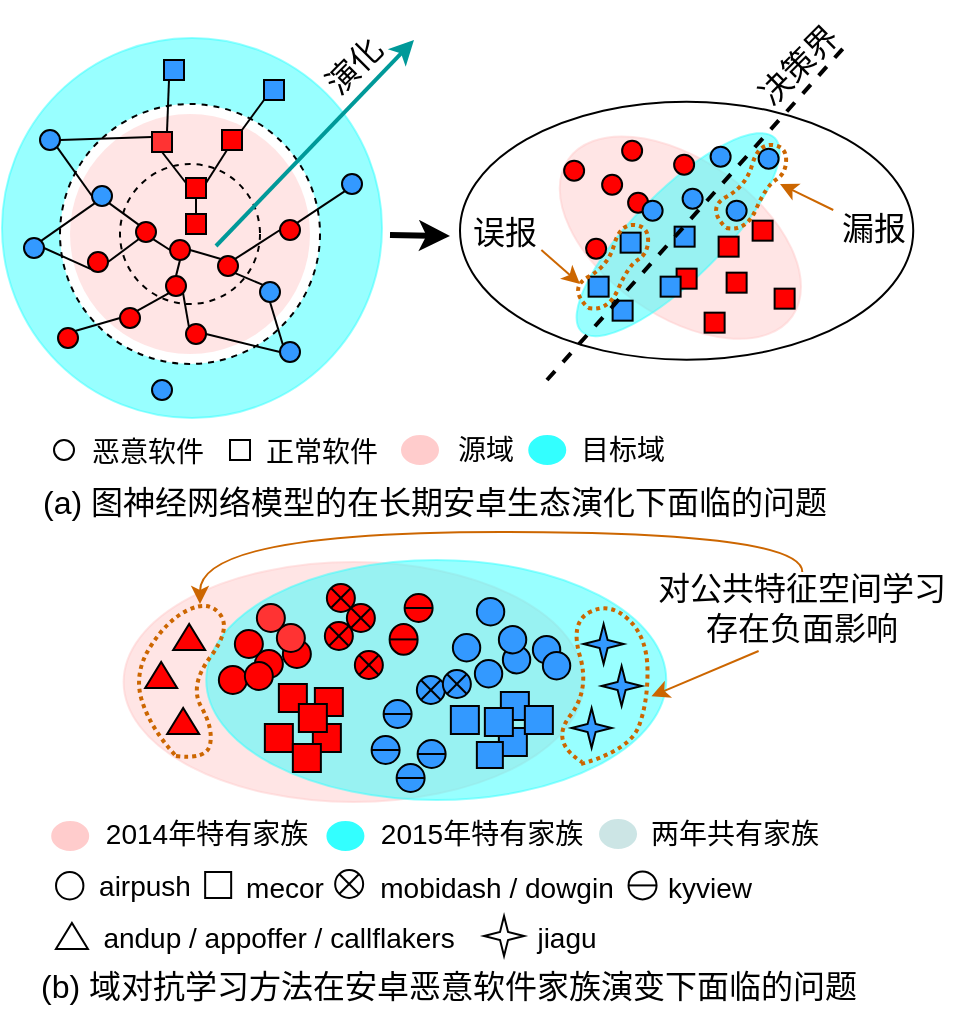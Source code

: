 <mxfile version="21.1.4" type="github">
  <diagram id="5weNNMtE1twXbDQk9ajK" name="第 1 页">
    <mxGraphModel dx="1221" dy="1855" grid="1" gridSize="10" guides="1" tooltips="1" connect="1" arrows="1" fold="1" page="1" pageScale="1" pageWidth="827" pageHeight="1169" math="0" shadow="0">
      <root>
        <mxCell id="0" />
        <mxCell id="1" parent="0" />
        <mxCell id="TlCpDfd3O944xQVaY3ek-114" value="" style="ellipse;whiteSpace=wrap;html=1;fillColor=#FFCCCC;strokeColor=#FFCCCC;opacity=50;rotation=0;" parent="1" vertex="1">
          <mxGeometry x="281.81" y="-731" width="230" height="120" as="geometry" />
        </mxCell>
        <mxCell id="TlCpDfd3O944xQVaY3ek-115" value="" style="ellipse;whiteSpace=wrap;html=1;rotation=0;fillColor=#33FFFF;strokeColor=#33FFFF;opacity=50;" parent="1" vertex="1">
          <mxGeometry x="323.12" y="-732" width="230" height="120" as="geometry" />
        </mxCell>
        <mxCell id="cNWj4SZuOT-a9tVszZHk-59" value="" style="ellipse;whiteSpace=wrap;html=1;fontColor=#000000;fillColor=none;" parent="1" vertex="1">
          <mxGeometry x="450" y="-961.17" width="226.62" height="129" as="geometry" />
        </mxCell>
        <mxCell id="TlCpDfd3O944xQVaY3ek-103" value="" style="ellipse;whiteSpace=wrap;html=1;strokeColor=#FFCCCC;fillColor=#FFCCCC;rotation=-145;gradientColor=none;textOpacity=50;opacity=50;" parent="1" vertex="1">
          <mxGeometry x="491.81" y="-932.17" width="136.75" height="78" as="geometry" />
        </mxCell>
        <mxCell id="TlCpDfd3O944xQVaY3ek-100" value="" style="ellipse;whiteSpace=wrap;html=1;strokeColor=#33FFFF;fillColor=#33FFFF;rotation=-45;gradientColor=none;textOpacity=50;opacity=50;" parent="1" vertex="1">
          <mxGeometry x="490.68" y="-916.56" width="136.75" height="43.79" as="geometry" />
        </mxCell>
        <mxCell id="TlCpDfd3O944xQVaY3ek-75" value="" style="ellipse;whiteSpace=wrap;html=1;aspect=fixed;strokeColor=#33FFFF;fillColor=#33FFFF;opacity=50;" parent="1" vertex="1">
          <mxGeometry x="221" y="-993" width="190" height="190" as="geometry" />
        </mxCell>
        <mxCell id="TlCpDfd3O944xQVaY3ek-32" value="" style="ellipse;whiteSpace=wrap;html=1;aspect=fixed;strokeColor=#000000;fillColor=#FFFFFF;dashed=1;" parent="1" vertex="1">
          <mxGeometry x="250" y="-960" width="130" height="130" as="geometry" />
        </mxCell>
        <mxCell id="TlCpDfd3O944xQVaY3ek-70" value="" style="ellipse;whiteSpace=wrap;html=1;aspect=fixed;strokeColor=none;fillColor=#FFCCCC;dashed=1;opacity=50;" parent="1" vertex="1">
          <mxGeometry x="255" y="-955" width="120" height="120" as="geometry" />
        </mxCell>
        <mxCell id="TlCpDfd3O944xQVaY3ek-13" value="" style="ellipse;whiteSpace=wrap;html=1;aspect=fixed;strokeColor=#000000;fillColor=none;dashed=1;" parent="1" vertex="1">
          <mxGeometry x="280" y="-930" width="70" height="70" as="geometry" />
        </mxCell>
        <mxCell id="TlCpDfd3O944xQVaY3ek-1" value="" style="ellipse;whiteSpace=wrap;html=1;aspect=fixed;strokeColor=#000000;fillColor=#FF0000;" parent="1" vertex="1">
          <mxGeometry x="305" y="-892" width="10" height="10" as="geometry" />
        </mxCell>
        <mxCell id="TlCpDfd3O944xQVaY3ek-5" value="" style="endArrow=classic;html=1;rounded=0;strokeWidth=3;" parent="1" edge="1">
          <mxGeometry width="50" height="50" relative="1" as="geometry">
            <mxPoint x="415" y="-894.5" as="sourcePoint" />
            <mxPoint x="445" y="-894" as="targetPoint" />
          </mxGeometry>
        </mxCell>
        <mxCell id="TlCpDfd3O944xQVaY3ek-8" style="rounded=0;orthogonalLoop=1;jettySize=auto;html=1;exitX=0;exitY=0;exitDx=0;exitDy=0;entryX=1;entryY=0.5;entryDx=0;entryDy=0;endArrow=none;endFill=0;" parent="1" source="TlCpDfd3O944xQVaY3ek-7" target="TlCpDfd3O944xQVaY3ek-1" edge="1">
          <mxGeometry relative="1" as="geometry" />
        </mxCell>
        <mxCell id="TlCpDfd3O944xQVaY3ek-7" value="" style="ellipse;whiteSpace=wrap;html=1;aspect=fixed;strokeColor=#000000;fillColor=#FF0000;" parent="1" vertex="1">
          <mxGeometry x="329" y="-884" width="10" height="10" as="geometry" />
        </mxCell>
        <mxCell id="TlCpDfd3O944xQVaY3ek-10" style="edgeStyle=none;rounded=0;orthogonalLoop=1;jettySize=auto;html=1;exitX=0.5;exitY=0;exitDx=0;exitDy=0;entryX=0.5;entryY=1;entryDx=0;entryDy=0;endArrow=none;endFill=0;" parent="1" source="TlCpDfd3O944xQVaY3ek-9" target="TlCpDfd3O944xQVaY3ek-1" edge="1">
          <mxGeometry relative="1" as="geometry" />
        </mxCell>
        <mxCell id="TlCpDfd3O944xQVaY3ek-9" value="" style="ellipse;whiteSpace=wrap;html=1;aspect=fixed;strokeColor=#000000;fillColor=#FF0000;" parent="1" vertex="1">
          <mxGeometry x="303" y="-874" width="10" height="10" as="geometry" />
        </mxCell>
        <mxCell id="TlCpDfd3O944xQVaY3ek-72" style="edgeStyle=none;rounded=0;orthogonalLoop=1;jettySize=auto;html=1;exitX=1;exitY=1;exitDx=0;exitDy=0;entryX=0;entryY=0.5;entryDx=0;entryDy=0;strokeColor=#000000;strokeWidth=1;endArrow=none;endFill=0;" parent="1" source="TlCpDfd3O944xQVaY3ek-11" target="TlCpDfd3O944xQVaY3ek-1" edge="1">
          <mxGeometry relative="1" as="geometry" />
        </mxCell>
        <mxCell id="TlCpDfd3O944xQVaY3ek-11" value="" style="ellipse;whiteSpace=wrap;html=1;aspect=fixed;strokeColor=#000000;fillColor=#FF0000;" parent="1" vertex="1">
          <mxGeometry x="288" y="-901" width="10" height="10" as="geometry" />
        </mxCell>
        <mxCell id="wZVImiVV_0Jff8SX6As6-61" style="edgeStyle=none;rounded=0;orthogonalLoop=1;jettySize=auto;html=1;exitX=1;exitY=0.5;exitDx=0;exitDy=0;entryX=0;entryY=1;entryDx=0;entryDy=0;strokeColor=#000000;strokeWidth=1;startArrow=none;startFill=0;endArrow=none;endFill=0;" parent="1" source="TlCpDfd3O944xQVaY3ek-17" target="TlCpDfd3O944xQVaY3ek-11" edge="1">
          <mxGeometry relative="1" as="geometry" />
        </mxCell>
        <mxCell id="TlCpDfd3O944xQVaY3ek-17" value="" style="ellipse;whiteSpace=wrap;html=1;aspect=fixed;strokeColor=#000000;fillColor=#FF0000;" parent="1" vertex="1">
          <mxGeometry x="264" y="-886" width="10" height="10" as="geometry" />
        </mxCell>
        <mxCell id="TlCpDfd3O944xQVaY3ek-27" style="edgeStyle=none;rounded=0;orthogonalLoop=1;jettySize=auto;html=1;exitX=0;exitY=0;exitDx=0;exitDy=0;entryX=1;entryY=1;entryDx=0;entryDy=0;endArrow=none;endFill=0;" parent="1" source="TlCpDfd3O944xQVaY3ek-21" target="TlCpDfd3O944xQVaY3ek-9" edge="1">
          <mxGeometry relative="1" as="geometry" />
        </mxCell>
        <mxCell id="TlCpDfd3O944xQVaY3ek-21" value="" style="ellipse;whiteSpace=wrap;html=1;aspect=fixed;strokeColor=#000000;fillColor=#FF0000;" parent="1" vertex="1">
          <mxGeometry x="313" y="-850" width="10" height="10" as="geometry" />
        </mxCell>
        <mxCell id="TlCpDfd3O944xQVaY3ek-25" style="edgeStyle=none;rounded=0;orthogonalLoop=1;jettySize=auto;html=1;exitX=1;exitY=0;exitDx=0;exitDy=0;entryX=0;entryY=1;entryDx=0;entryDy=0;endArrow=none;endFill=0;" parent="1" source="TlCpDfd3O944xQVaY3ek-22" target="TlCpDfd3O944xQVaY3ek-9" edge="1">
          <mxGeometry relative="1" as="geometry" />
        </mxCell>
        <mxCell id="TlCpDfd3O944xQVaY3ek-22" value="" style="ellipse;whiteSpace=wrap;html=1;aspect=fixed;strokeColor=#000000;fillColor=#FF0000;" parent="1" vertex="1">
          <mxGeometry x="280" y="-858" width="10" height="10" as="geometry" />
        </mxCell>
        <mxCell id="TlCpDfd3O944xQVaY3ek-28" style="edgeStyle=none;rounded=0;orthogonalLoop=1;jettySize=auto;html=1;exitX=0;exitY=0;exitDx=0;exitDy=0;entryX=1;entryY=1;entryDx=0;entryDy=0;endArrow=none;endFill=0;" parent="1" source="TlCpDfd3O944xQVaY3ek-23" target="TlCpDfd3O944xQVaY3ek-7" edge="1">
          <mxGeometry relative="1" as="geometry" />
        </mxCell>
        <mxCell id="TlCpDfd3O944xQVaY3ek-23" value="" style="ellipse;whiteSpace=wrap;html=1;aspect=fixed;strokeColor=#000000;fillColor=#3399FF;" parent="1" vertex="1">
          <mxGeometry x="350" y="-871" width="10" height="10" as="geometry" />
        </mxCell>
        <mxCell id="TlCpDfd3O944xQVaY3ek-29" style="edgeStyle=none;rounded=0;orthogonalLoop=1;jettySize=auto;html=1;exitX=0;exitY=0.5;exitDx=0;exitDy=0;entryX=1;entryY=0;entryDx=0;entryDy=0;endArrow=none;endFill=0;" parent="1" source="TlCpDfd3O944xQVaY3ek-24" target="TlCpDfd3O944xQVaY3ek-7" edge="1">
          <mxGeometry relative="1" as="geometry" />
        </mxCell>
        <mxCell id="TlCpDfd3O944xQVaY3ek-68" style="edgeStyle=none;rounded=0;orthogonalLoop=1;jettySize=auto;html=1;exitX=1;exitY=0;exitDx=0;exitDy=0;entryX=0;entryY=1;entryDx=0;entryDy=0;strokeColor=#000000;strokeWidth=1;endArrow=none;endFill=0;" parent="1" source="TlCpDfd3O944xQVaY3ek-24" target="TlCpDfd3O944xQVaY3ek-67" edge="1">
          <mxGeometry relative="1" as="geometry" />
        </mxCell>
        <mxCell id="TlCpDfd3O944xQVaY3ek-24" value="" style="ellipse;whiteSpace=wrap;html=1;aspect=fixed;strokeColor=#000000;fillColor=#FF0000;" parent="1" vertex="1">
          <mxGeometry x="360" y="-902" width="10" height="10" as="geometry" />
        </mxCell>
        <mxCell id="wZVImiVV_0Jff8SX6As6-64" style="edgeStyle=none;rounded=0;orthogonalLoop=1;jettySize=auto;html=1;exitX=1;exitY=1;exitDx=0;exitDy=0;entryX=0;entryY=0;entryDx=0;entryDy=0;strokeColor=#000000;strokeWidth=1;startArrow=none;startFill=0;endArrow=none;endFill=0;" parent="1" source="TlCpDfd3O944xQVaY3ek-33" target="TlCpDfd3O944xQVaY3ek-11" edge="1">
          <mxGeometry relative="1" as="geometry" />
        </mxCell>
        <mxCell id="TlCpDfd3O944xQVaY3ek-33" value="" style="ellipse;whiteSpace=wrap;html=1;aspect=fixed;strokeColor=#000000;fillColor=#3399FF;" parent="1" vertex="1">
          <mxGeometry x="266" y="-919" width="10" height="10" as="geometry" />
        </mxCell>
        <mxCell id="TlCpDfd3O944xQVaY3ek-60" style="edgeStyle=none;rounded=0;orthogonalLoop=1;jettySize=auto;html=1;exitX=1;exitY=0.5;exitDx=0;exitDy=0;entryX=0;entryY=0.25;entryDx=0;entryDy=0;strokeColor=#000000;strokeWidth=1;endArrow=none;endFill=0;" parent="1" source="TlCpDfd3O944xQVaY3ek-34" target="TlCpDfd3O944xQVaY3ek-45" edge="1">
          <mxGeometry relative="1" as="geometry" />
        </mxCell>
        <mxCell id="TlCpDfd3O944xQVaY3ek-61" style="edgeStyle=none;rounded=0;orthogonalLoop=1;jettySize=auto;html=1;exitX=1;exitY=1;exitDx=0;exitDy=0;entryX=0;entryY=0.5;entryDx=0;entryDy=0;strokeColor=#000000;strokeWidth=1;endArrow=none;endFill=0;" parent="1" source="TlCpDfd3O944xQVaY3ek-34" target="TlCpDfd3O944xQVaY3ek-33" edge="1">
          <mxGeometry relative="1" as="geometry" />
        </mxCell>
        <mxCell id="TlCpDfd3O944xQVaY3ek-34" value="" style="ellipse;whiteSpace=wrap;html=1;aspect=fixed;strokeColor=#000000;fillColor=#3399FF;" parent="1" vertex="1">
          <mxGeometry x="240" y="-947" width="10" height="10" as="geometry" />
        </mxCell>
        <mxCell id="TlCpDfd3O944xQVaY3ek-38" value="" style="whiteSpace=wrap;html=1;aspect=fixed;strokeColor=#000000;fillColor=#FF0000;" parent="1" vertex="1">
          <mxGeometry x="313" y="-923" width="10" height="10" as="geometry" />
        </mxCell>
        <mxCell id="TlCpDfd3O944xQVaY3ek-49" style="edgeStyle=none;rounded=0;orthogonalLoop=1;jettySize=auto;html=1;exitX=0.25;exitY=1;exitDx=0;exitDy=0;entryX=1;entryY=0.25;entryDx=0;entryDy=0;strokeColor=#000000;strokeWidth=1;endArrow=none;endFill=0;" parent="1" source="TlCpDfd3O944xQVaY3ek-44" target="TlCpDfd3O944xQVaY3ek-38" edge="1">
          <mxGeometry relative="1" as="geometry" />
        </mxCell>
        <mxCell id="TlCpDfd3O944xQVaY3ek-44" value="" style="whiteSpace=wrap;html=1;aspect=fixed;strokeColor=#000000;fillColor=#FF0000;" parent="1" vertex="1">
          <mxGeometry x="331" y="-947" width="10" height="10" as="geometry" />
        </mxCell>
        <mxCell id="TlCpDfd3O944xQVaY3ek-48" style="edgeStyle=none;rounded=0;orthogonalLoop=1;jettySize=auto;html=1;exitX=0.5;exitY=1;exitDx=0;exitDy=0;entryX=0;entryY=0.25;entryDx=0;entryDy=0;strokeColor=#000000;strokeWidth=1;endArrow=none;endFill=0;" parent="1" source="TlCpDfd3O944xQVaY3ek-45" target="TlCpDfd3O944xQVaY3ek-38" edge="1">
          <mxGeometry relative="1" as="geometry" />
        </mxCell>
        <mxCell id="TlCpDfd3O944xQVaY3ek-45" value="" style="whiteSpace=wrap;html=1;aspect=fixed;strokeColor=#000000;fillColor=#FF3333;" parent="1" vertex="1">
          <mxGeometry x="296" y="-946" width="10" height="10" as="geometry" />
        </mxCell>
        <mxCell id="TlCpDfd3O944xQVaY3ek-52" style="edgeStyle=none;rounded=0;orthogonalLoop=1;jettySize=auto;html=1;exitX=0.25;exitY=1;exitDx=0;exitDy=0;entryX=0.75;entryY=0;entryDx=0;entryDy=0;strokeColor=#000000;strokeWidth=1;endArrow=none;endFill=0;" parent="1" source="TlCpDfd3O944xQVaY3ek-50" target="TlCpDfd3O944xQVaY3ek-45" edge="1">
          <mxGeometry relative="1" as="geometry" />
        </mxCell>
        <mxCell id="TlCpDfd3O944xQVaY3ek-50" value="" style="whiteSpace=wrap;html=1;aspect=fixed;strokeColor=#000000;fillColor=#3399FF;" parent="1" vertex="1">
          <mxGeometry x="302" y="-982" width="10" height="10" as="geometry" />
        </mxCell>
        <mxCell id="TlCpDfd3O944xQVaY3ek-53" style="edgeStyle=none;rounded=0;orthogonalLoop=1;jettySize=auto;html=1;exitX=0;exitY=1;exitDx=0;exitDy=0;entryX=1;entryY=0;entryDx=0;entryDy=0;strokeColor=#000000;strokeWidth=1;endArrow=none;endFill=0;" parent="1" source="TlCpDfd3O944xQVaY3ek-51" target="TlCpDfd3O944xQVaY3ek-44" edge="1">
          <mxGeometry relative="1" as="geometry" />
        </mxCell>
        <mxCell id="TlCpDfd3O944xQVaY3ek-51" value="" style="whiteSpace=wrap;html=1;aspect=fixed;strokeColor=#000000;fillColor=#3399FF;" parent="1" vertex="1">
          <mxGeometry x="352" y="-972" width="10" height="10" as="geometry" />
        </mxCell>
        <mxCell id="TlCpDfd3O944xQVaY3ek-56" style="edgeStyle=none;rounded=0;orthogonalLoop=1;jettySize=auto;html=1;exitX=1;exitY=0.5;exitDx=0;exitDy=0;entryX=0;entryY=1;entryDx=0;entryDy=0;strokeColor=#000000;strokeWidth=1;endArrow=none;endFill=0;" parent="1" source="TlCpDfd3O944xQVaY3ek-54" target="TlCpDfd3O944xQVaY3ek-17" edge="1">
          <mxGeometry relative="1" as="geometry" />
        </mxCell>
        <mxCell id="TlCpDfd3O944xQVaY3ek-57" style="edgeStyle=none;rounded=0;orthogonalLoop=1;jettySize=auto;html=1;exitX=1;exitY=0;exitDx=0;exitDy=0;entryX=0;entryY=1;entryDx=0;entryDy=0;strokeColor=#000000;strokeWidth=1;endArrow=none;endFill=0;" parent="1" source="TlCpDfd3O944xQVaY3ek-54" target="TlCpDfd3O944xQVaY3ek-33" edge="1">
          <mxGeometry relative="1" as="geometry" />
        </mxCell>
        <mxCell id="TlCpDfd3O944xQVaY3ek-54" value="" style="ellipse;whiteSpace=wrap;html=1;aspect=fixed;strokeColor=#000000;fillColor=#3399FF;" parent="1" vertex="1">
          <mxGeometry x="232" y="-893" width="10" height="10" as="geometry" />
        </mxCell>
        <mxCell id="TlCpDfd3O944xQVaY3ek-64" style="edgeStyle=none;rounded=0;orthogonalLoop=1;jettySize=auto;html=1;exitX=0;exitY=0;exitDx=0;exitDy=0;entryX=0.5;entryY=1;entryDx=0;entryDy=0;strokeColor=#000000;strokeWidth=1;endArrow=none;endFill=0;" parent="1" source="TlCpDfd3O944xQVaY3ek-55" target="TlCpDfd3O944xQVaY3ek-23" edge="1">
          <mxGeometry relative="1" as="geometry" />
        </mxCell>
        <mxCell id="TlCpDfd3O944xQVaY3ek-65" style="edgeStyle=none;rounded=0;orthogonalLoop=1;jettySize=auto;html=1;exitX=0;exitY=0.5;exitDx=0;exitDy=0;entryX=1;entryY=0.5;entryDx=0;entryDy=0;strokeColor=#000000;strokeWidth=1;endArrow=none;endFill=0;" parent="1" source="TlCpDfd3O944xQVaY3ek-55" target="TlCpDfd3O944xQVaY3ek-21" edge="1">
          <mxGeometry relative="1" as="geometry" />
        </mxCell>
        <mxCell id="TlCpDfd3O944xQVaY3ek-55" value="" style="ellipse;whiteSpace=wrap;html=1;aspect=fixed;strokeColor=#000000;fillColor=#3399FF;" parent="1" vertex="1">
          <mxGeometry x="360" y="-841" width="10" height="10" as="geometry" />
        </mxCell>
        <mxCell id="TlCpDfd3O944xQVaY3ek-67" value="" style="ellipse;whiteSpace=wrap;html=1;aspect=fixed;strokeColor=#000000;fillColor=#3399FF;" parent="1" vertex="1">
          <mxGeometry x="391" y="-925" width="10" height="10" as="geometry" />
        </mxCell>
        <mxCell id="TlCpDfd3O944xQVaY3ek-104" value="" style="ellipse;whiteSpace=wrap;html=1;aspect=fixed;strokeColor=#000000;fillColor=#3399FF;" parent="1" vertex="1">
          <mxGeometry x="296" y="-822" width="10" height="10" as="geometry" />
        </mxCell>
        <mxCell id="wZVImiVV_0Jff8SX6As6-59" style="edgeStyle=none;rounded=0;orthogonalLoop=1;jettySize=auto;html=1;exitX=1;exitY=0;exitDx=0;exitDy=0;entryX=0;entryY=0.5;entryDx=0;entryDy=0;strokeColor=#000000;strokeWidth=1;startArrow=none;startFill=0;endArrow=none;endFill=0;" parent="1" source="TlCpDfd3O944xQVaY3ek-105" target="TlCpDfd3O944xQVaY3ek-22" edge="1">
          <mxGeometry relative="1" as="geometry" />
        </mxCell>
        <mxCell id="TlCpDfd3O944xQVaY3ek-105" value="" style="ellipse;whiteSpace=wrap;html=1;aspect=fixed;strokeColor=#000000;fillColor=#FF0000;" parent="1" vertex="1">
          <mxGeometry x="249" y="-848" width="10" height="10" as="geometry" />
        </mxCell>
        <mxCell id="TlCpDfd3O944xQVaY3ek-30" value="" style="endArrow=classic;html=1;rounded=0;strokeWidth=2;strokeColor=#009999;" parent="1" edge="1">
          <mxGeometry width="50" height="50" relative="1" as="geometry">
            <mxPoint x="328" y="-889" as="sourcePoint" />
            <mxPoint x="427" y="-992" as="targetPoint" />
          </mxGeometry>
        </mxCell>
        <mxCell id="TlCpDfd3O944xQVaY3ek-111" value="演化" style="text;html=1;strokeColor=none;fillColor=none;align=center;verticalAlign=middle;whiteSpace=wrap;rounded=0;fontSize=16;rotation=-45;" parent="1" vertex="1">
          <mxGeometry x="366.5" y="-994" width="60" height="30" as="geometry" />
        </mxCell>
        <mxCell id="TlCpDfd3O944xQVaY3ek-113" value="决策界" style="text;html=1;strokeColor=none;fillColor=none;align=center;verticalAlign=middle;whiteSpace=wrap;rounded=0;fontSize=16;rotation=-45;" parent="1" vertex="1">
          <mxGeometry x="589.31" y="-995" width="60" height="30" as="geometry" />
        </mxCell>
        <mxCell id="TlCpDfd3O944xQVaY3ek-232" value="" style="ellipse;whiteSpace=wrap;html=1;aspect=fixed;strokeColor=#000000;fontSize=16;fillColor=#FFFFFF;gradientColor=none;rotation=-90;container=0;" parent="1" vertex="1">
          <mxGeometry x="248.01" y="-576" width="13.696" height="13.696" as="geometry" />
        </mxCell>
        <mxCell id="TlCpDfd3O944xQVaY3ek-300" value="" style="ellipse;whiteSpace=wrap;html=1;aspect=fixed;strokeColor=#000000;fillColor=#FFFFFF;" parent="1" vertex="1">
          <mxGeometry x="247" y="-792" width="10" height="10" as="geometry" />
        </mxCell>
        <mxCell id="TlCpDfd3O944xQVaY3ek-301" value="&lt;span style=&quot;font-size: 14px;&quot;&gt;恶意软件&lt;/span&gt;" style="text;html=1;strokeColor=none;fillColor=none;align=center;verticalAlign=middle;whiteSpace=wrap;rounded=0;fontSize=16;" parent="1" vertex="1">
          <mxGeometry x="261" y="-802" width="66" height="30" as="geometry" />
        </mxCell>
        <mxCell id="TlCpDfd3O944xQVaY3ek-304" value="" style="whiteSpace=wrap;html=1;aspect=fixed;strokeColor=#000000;fillColor=#FFFFFF;" parent="1" vertex="1">
          <mxGeometry x="335" y="-792" width="10" height="10" as="geometry" />
        </mxCell>
        <mxCell id="TlCpDfd3O944xQVaY3ek-305" value="&lt;span style=&quot;font-size: 14px;&quot;&gt;正常软件&lt;/span&gt;" style="text;html=1;strokeColor=none;fillColor=none;align=center;verticalAlign=middle;whiteSpace=wrap;rounded=0;fontSize=16;" parent="1" vertex="1">
          <mxGeometry x="348" y="-802" width="66" height="30" as="geometry" />
        </mxCell>
        <mxCell id="TlCpDfd3O944xQVaY3ek-306" value="" style="ellipse;whiteSpace=wrap;html=1;strokeColor=#FFFFFF;fontSize=14;fillColor=#FFCCCC;gradientColor=none;" parent="1" vertex="1">
          <mxGeometry x="420" y="-795" width="20" height="16" as="geometry" />
        </mxCell>
        <mxCell id="TlCpDfd3O944xQVaY3ek-307" value="" style="ellipse;whiteSpace=wrap;html=1;strokeColor=#FFFFFF;fontSize=14;fillColor=#33FFFF;gradientColor=none;" parent="1" vertex="1">
          <mxGeometry x="483.62" y="-795" width="20" height="16" as="geometry" />
        </mxCell>
        <mxCell id="TlCpDfd3O944xQVaY3ek-308" value="源域" style="text;html=1;strokeColor=none;fillColor=none;align=center;verticalAlign=middle;whiteSpace=wrap;rounded=0;fontSize=14;" parent="1" vertex="1">
          <mxGeometry x="433" y="-802" width="60" height="30" as="geometry" />
        </mxCell>
        <mxCell id="TlCpDfd3O944xQVaY3ek-309" value="目标域" style="text;html=1;strokeColor=none;fillColor=none;align=center;verticalAlign=middle;whiteSpace=wrap;rounded=0;fontSize=14;" parent="1" vertex="1">
          <mxGeometry x="499.62" y="-802" width="63" height="30" as="geometry" />
        </mxCell>
        <mxCell id="TlCpDfd3O944xQVaY3ek-310" value="&lt;font style=&quot;font-size: 16px;&quot;&gt;(a) 图神经网络模型的在长期安卓生态演化下面临的问题&lt;/font&gt;" style="text;html=1;strokeColor=none;fillColor=none;align=center;verticalAlign=middle;whiteSpace=wrap;rounded=0;fontSize=14;" parent="1" vertex="1">
          <mxGeometry x="225" y="-776" width="425" height="30" as="geometry" />
        </mxCell>
        <mxCell id="TlCpDfd3O944xQVaY3ek-311" value="&lt;font style=&quot;font-size: 16px;&quot;&gt;(b) 域对抗学习方法在安卓恶意软件家族演变下面临的问题&lt;/font&gt;" style="text;html=1;strokeColor=none;fillColor=none;align=center;verticalAlign=middle;whiteSpace=wrap;rounded=0;fontSize=14;" parent="1" vertex="1">
          <mxGeometry x="237.96" y="-534" width="413.35" height="30" as="geometry" />
        </mxCell>
        <mxCell id="TlCpDfd3O944xQVaY3ek-313" value="&lt;span style=&quot;font-size: 14px;&quot;&gt;airpush&lt;/span&gt;" style="text;html=1;strokeColor=none;fillColor=none;align=center;verticalAlign=middle;whiteSpace=wrap;rounded=0;fontSize=16;" parent="1" vertex="1">
          <mxGeometry x="266.09" y="-578" width="52.87" height="16.27" as="geometry" />
        </mxCell>
        <mxCell id="TlCpDfd3O944xQVaY3ek-316" value="" style="ellipse;whiteSpace=wrap;html=1;strokeColor=#FFFFFF;fontSize=14;fillColor=#FFCCCC;gradientColor=none;" parent="1" vertex="1">
          <mxGeometry x="245.09" y="-602" width="20" height="16" as="geometry" />
        </mxCell>
        <mxCell id="TlCpDfd3O944xQVaY3ek-317" value="" style="ellipse;whiteSpace=wrap;html=1;strokeColor=#FFFFFF;fontSize=14;fillColor=#33FFFF;gradientColor=none;" parent="1" vertex="1">
          <mxGeometry x="382.71" y="-602" width="20" height="16" as="geometry" />
        </mxCell>
        <mxCell id="TlCpDfd3O944xQVaY3ek-319" value="2015年特有家族" style="text;html=1;strokeColor=none;fillColor=none;align=center;verticalAlign=middle;whiteSpace=wrap;rounded=0;fontSize=14;" parent="1" vertex="1">
          <mxGeometry x="407.58" y="-602" width="106.38" height="14" as="geometry" />
        </mxCell>
        <mxCell id="TlCpDfd3O944xQVaY3ek-339" value="" style="verticalLabelPosition=bottom;verticalAlign=top;html=1;shape=mxgraph.basic.4_point_star_2;dx=0.8;strokeColor=#000000;fontSize=16;fillColor=#FFFFFF;gradientColor=none;rotation=-90;" parent="1" vertex="1">
          <mxGeometry x="462.02" y="-554" width="20" height="20" as="geometry" />
        </mxCell>
        <mxCell id="TlCpDfd3O944xQVaY3ek-340" value="&lt;font style=&quot;font-size: 14px;&quot;&gt;andup / appoffer / callflakers&lt;/font&gt;" style="text;html=1;align=center;verticalAlign=middle;resizable=0;points=[];autosize=1;strokeColor=none;fillColor=none;fontSize=16;" parent="1" vertex="1">
          <mxGeometry x="258.96" y="-559" width="200" height="30" as="geometry" />
        </mxCell>
        <mxCell id="TlCpDfd3O944xQVaY3ek-344" value="" style="verticalLabelPosition=bottom;verticalAlign=top;html=1;shape=mxgraph.basic.acute_triangle;dx=0.5;rotation=0;fillColor=#FFFFFF;" parent="1" vertex="1">
          <mxGeometry x="247.96" y="-550.5" width="16" height="13" as="geometry" />
        </mxCell>
        <mxCell id="TlCpDfd3O944xQVaY3ek-345" value="&lt;font style=&quot;font-size: 14px;&quot;&gt;jiagu&lt;/font&gt;" style="text;html=1;align=center;verticalAlign=middle;resizable=0;points=[];autosize=1;strokeColor=none;fillColor=none;fontSize=16;" parent="1" vertex="1">
          <mxGeometry x="478.13" y="-559" width="50" height="30" as="geometry" />
        </mxCell>
        <mxCell id="wZVImiVV_0Jff8SX6As6-11" style="edgeStyle=none;rounded=0;orthogonalLoop=1;jettySize=auto;html=1;exitX=1;exitY=1;exitDx=0;exitDy=0;strokeColor=#CC6600;strokeWidth=1;endArrow=classic;endFill=1;" parent="1" source="wZVImiVV_0Jff8SX6As6-3" edge="1">
          <mxGeometry relative="1" as="geometry">
            <mxPoint x="510" y="-870" as="targetPoint" />
          </mxGeometry>
        </mxCell>
        <mxCell id="wZVImiVV_0Jff8SX6As6-3" value="误报" style="text;html=1;strokeColor=none;fillColor=none;align=center;verticalAlign=middle;whiteSpace=wrap;rounded=0;fontSize=16;rotation=0;" parent="1" vertex="1">
          <mxGeometry x="453.68" y="-905.67" width="37" height="18.67" as="geometry" />
        </mxCell>
        <mxCell id="wZVImiVV_0Jff8SX6As6-16" style="edgeStyle=none;rounded=0;orthogonalLoop=1;jettySize=auto;html=1;exitX=0;exitY=0;exitDx=0;exitDy=0;strokeColor=#CC6600;strokeWidth=1;endArrow=classic;endFill=1;" parent="1" source="wZVImiVV_0Jff8SX6As6-4" edge="1">
          <mxGeometry relative="1" as="geometry">
            <mxPoint x="610" y="-920" as="targetPoint" />
          </mxGeometry>
        </mxCell>
        <mxCell id="wZVImiVV_0Jff8SX6As6-4" value="漏报" style="text;html=1;strokeColor=none;fillColor=none;align=center;verticalAlign=middle;whiteSpace=wrap;rounded=0;fontSize=16;rotation=0;" parent="1" vertex="1">
          <mxGeometry x="636.62" y="-907" width="40" height="18" as="geometry" />
        </mxCell>
        <mxCell id="TlCpDfd3O944xQVaY3ek-76" value="" style="ellipse;whiteSpace=wrap;html=1;aspect=fixed;strokeColor=#000000;fillColor=#FF0000;" parent="1" vertex="1">
          <mxGeometry x="513.06" y="-892.67" width="10" height="10" as="geometry" />
        </mxCell>
        <mxCell id="TlCpDfd3O944xQVaY3ek-77" value="" style="whiteSpace=wrap;html=1;aspect=fixed;strokeColor=#000000;fillColor=#FF0000;" parent="1" vertex="1">
          <mxGeometry x="583.31" y="-875.67" width="10" height="10" as="geometry" />
        </mxCell>
        <mxCell id="TlCpDfd3O944xQVaY3ek-78" value="" style="ellipse;whiteSpace=wrap;html=1;aspect=fixed;strokeColor=#000000;fillColor=#3399FF;" parent="1" vertex="1">
          <mxGeometry x="575.31" y="-938.67" width="10" height="10" as="geometry" />
        </mxCell>
        <mxCell id="TlCpDfd3O944xQVaY3ek-79" value="" style="whiteSpace=wrap;html=1;aspect=fixed;strokeColor=#000000;fillColor=#3399FF;" parent="1" vertex="1">
          <mxGeometry x="526.31" y="-861.67" width="10" height="10" as="geometry" />
        </mxCell>
        <mxCell id="TlCpDfd3O944xQVaY3ek-81" value="" style="ellipse;whiteSpace=wrap;html=1;aspect=fixed;strokeColor=#000000;fillColor=#FF0000;" parent="1" vertex="1">
          <mxGeometry x="531.06" y="-941.67" width="10" height="10" as="geometry" />
        </mxCell>
        <mxCell id="TlCpDfd3O944xQVaY3ek-82" value="" style="ellipse;whiteSpace=wrap;html=1;aspect=fixed;strokeColor=#000000;fillColor=#FF0000;" parent="1" vertex="1">
          <mxGeometry x="502.06" y="-931.67" width="10" height="10" as="geometry" />
        </mxCell>
        <mxCell id="TlCpDfd3O944xQVaY3ek-83" value="" style="ellipse;whiteSpace=wrap;html=1;aspect=fixed;strokeColor=#000000;fillColor=#FF0000;" parent="1" vertex="1">
          <mxGeometry x="534.06" y="-915.67" width="10" height="10" as="geometry" />
        </mxCell>
        <mxCell id="TlCpDfd3O944xQVaY3ek-84" value="" style="ellipse;whiteSpace=wrap;html=1;aspect=fixed;strokeColor=#000000;fillColor=#FF0000;" parent="1" vertex="1">
          <mxGeometry x="521.06" y="-924.67" width="10" height="10" as="geometry" />
        </mxCell>
        <mxCell id="TlCpDfd3O944xQVaY3ek-85" value="" style="whiteSpace=wrap;html=1;aspect=fixed;strokeColor=#000000;fillColor=#FF0000;" parent="1" vertex="1">
          <mxGeometry x="607.31" y="-867.67" width="10" height="10" as="geometry" />
        </mxCell>
        <mxCell id="TlCpDfd3O944xQVaY3ek-86" value="" style="whiteSpace=wrap;html=1;aspect=fixed;strokeColor=#000000;fillColor=#FF0000;" parent="1" vertex="1">
          <mxGeometry x="579.31" y="-893.67" width="10" height="10" as="geometry" />
        </mxCell>
        <mxCell id="TlCpDfd3O944xQVaY3ek-87" value="" style="whiteSpace=wrap;html=1;aspect=fixed;strokeColor=#000000;fillColor=#FF0000;direction=south;" parent="1" vertex="1">
          <mxGeometry x="572.31" y="-855.67" width="10" height="10" as="geometry" />
        </mxCell>
        <mxCell id="TlCpDfd3O944xQVaY3ek-89" value="" style="whiteSpace=wrap;html=1;aspect=fixed;strokeColor=#000000;fillColor=#FF0000;" parent="1" vertex="1">
          <mxGeometry x="558.31" y="-877.67" width="10" height="10" as="geometry" />
        </mxCell>
        <mxCell id="TlCpDfd3O944xQVaY3ek-90" value="" style="whiteSpace=wrap;html=1;aspect=fixed;strokeColor=#000000;fillColor=#3399FF;" parent="1" vertex="1">
          <mxGeometry x="550.31" y="-873.67" width="10" height="10" as="geometry" />
        </mxCell>
        <mxCell id="TlCpDfd3O944xQVaY3ek-91" value="" style="whiteSpace=wrap;html=1;aspect=fixed;strokeColor=#000000;fillColor=#3399FF;" parent="1" vertex="1">
          <mxGeometry x="530.31" y="-895.67" width="10" height="10" as="geometry" />
        </mxCell>
        <mxCell id="TlCpDfd3O944xQVaY3ek-92" value="" style="whiteSpace=wrap;html=1;aspect=fixed;strokeColor=#000000;fillColor=#3399FF;" parent="1" vertex="1">
          <mxGeometry x="557.31" y="-898.67" width="10" height="10" as="geometry" />
        </mxCell>
        <mxCell id="TlCpDfd3O944xQVaY3ek-95" value="" style="ellipse;whiteSpace=wrap;html=1;aspect=fixed;strokeColor=#000000;fillColor=#3399FF;" parent="1" vertex="1">
          <mxGeometry x="599.31" y="-937.67" width="10" height="10" as="geometry" />
        </mxCell>
        <mxCell id="TlCpDfd3O944xQVaY3ek-96" value="" style="ellipse;whiteSpace=wrap;html=1;aspect=fixed;strokeColor=#000000;fillColor=#3399FF;" parent="1" vertex="1">
          <mxGeometry x="541.31" y="-911.67" width="10" height="10" as="geometry" />
        </mxCell>
        <mxCell id="TlCpDfd3O944xQVaY3ek-97" value="" style="ellipse;whiteSpace=wrap;html=1;aspect=fixed;strokeColor=#000000;fillColor=#3399FF;" parent="1" vertex="1">
          <mxGeometry x="561.31" y="-917.67" width="10" height="10" as="geometry" />
        </mxCell>
        <mxCell id="TlCpDfd3O944xQVaY3ek-98" value="" style="ellipse;whiteSpace=wrap;html=1;aspect=fixed;strokeColor=#000000;fillColor=#3399FF;" parent="1" vertex="1">
          <mxGeometry x="583.31" y="-911.67" width="10" height="10" as="geometry" />
        </mxCell>
        <mxCell id="TlCpDfd3O944xQVaY3ek-99" value="" style="whiteSpace=wrap;html=1;aspect=fixed;strokeColor=#000000;fillColor=#3399FF;" parent="1" vertex="1">
          <mxGeometry x="514.31" y="-873.67" width="10" height="10" as="geometry" />
        </mxCell>
        <mxCell id="TlCpDfd3O944xQVaY3ek-108" value="" style="ellipse;whiteSpace=wrap;html=1;aspect=fixed;strokeColor=#000000;fillColor=#FF0000;" parent="1" vertex="1">
          <mxGeometry x="557.06" y="-934.67" width="10" height="10" as="geometry" />
        </mxCell>
        <mxCell id="TlCpDfd3O944xQVaY3ek-109" value="" style="whiteSpace=wrap;html=1;aspect=fixed;strokeColor=#000000;fillColor=#FF0000;" parent="1" vertex="1">
          <mxGeometry x="596.31" y="-901.67" width="10" height="10" as="geometry" />
        </mxCell>
        <mxCell id="cNWj4SZuOT-a9tVszZHk-60" value="" style="endArrow=none;dashed=1;html=1;rounded=0;fontColor=#000000;startArrow=none;strokeWidth=2;" parent="1" edge="1">
          <mxGeometry width="50" height="50" relative="1" as="geometry">
            <mxPoint x="493.49" y="-822" as="sourcePoint" />
            <mxPoint x="643.49" y="-990" as="targetPoint" />
          </mxGeometry>
        </mxCell>
        <mxCell id="wZVImiVV_0Jff8SX6As6-9" value="" style="curved=1;endArrow=none;html=1;rounded=0;endFill=0;strokeWidth=2;strokeColor=#CC6600;dashed=1;dashPattern=1 1;" parent="1" edge="1">
          <mxGeometry width="50" height="50" relative="1" as="geometry">
            <mxPoint x="583.06" y="-898" as="sourcePoint" />
            <mxPoint x="583.06" y="-898" as="targetPoint" />
            <Array as="points">
              <mxPoint x="593.06" y="-896" />
              <mxPoint x="603.06" y="-919" />
              <mxPoint x="613.06" y="-925.33" />
              <mxPoint x="613.06" y="-939" />
              <mxPoint x="599" y="-940" />
              <mxPoint x="593.06" y="-919" />
              <mxPoint x="573.06" y="-908" />
            </Array>
          </mxGeometry>
        </mxCell>
        <mxCell id="wZVImiVV_0Jff8SX6As6-10" value="" style="curved=1;endArrow=none;html=1;rounded=0;endFill=0;strokeWidth=2;strokeColor=#CC6600;dashed=1;dashPattern=1 1;" parent="1" edge="1">
          <mxGeometry width="50" height="50" relative="1" as="geometry">
            <mxPoint x="514.06" y="-858" as="sourcePoint" />
            <mxPoint x="514.06" y="-858" as="targetPoint" />
            <Array as="points">
              <mxPoint x="524.06" y="-856" />
              <mxPoint x="534.06" y="-879" />
              <mxPoint x="544.06" y="-885.33" />
              <mxPoint x="544.06" y="-899" />
              <mxPoint x="530" y="-900" />
              <mxPoint x="524.06" y="-879" />
              <mxPoint x="504.06" y="-868" />
            </Array>
          </mxGeometry>
        </mxCell>
        <mxCell id="TlCpDfd3O944xQVaY3ek-183" value="" style="verticalLabelPosition=bottom;verticalAlign=top;html=1;shape=mxgraph.basic.acute_triangle;dx=0.5;rotation=0;fillColor=#FF0000;" parent="1" vertex="1">
          <mxGeometry x="292.58" y="-681" width="16" height="13" as="geometry" />
        </mxCell>
        <mxCell id="TlCpDfd3O944xQVaY3ek-187" value="" style="verticalLabelPosition=bottom;verticalAlign=top;html=1;shape=mxgraph.basic.acute_triangle;dx=0.5;rotation=0;fillColor=#FF0000;" parent="1" vertex="1">
          <mxGeometry x="303.58" y="-658" width="16" height="13" as="geometry" />
        </mxCell>
        <mxCell id="TlCpDfd3O944xQVaY3ek-188" value="" style="whiteSpace=wrap;html=1;aspect=fixed;strokeColor=#000000;fontSize=16;fillColor=#FF0000;gradientColor=none;rotation=0;" parent="1" vertex="1">
          <mxGeometry x="359.43" y="-670" width="14" height="14" as="geometry" />
        </mxCell>
        <mxCell id="TlCpDfd3O944xQVaY3ek-189" value="" style="whiteSpace=wrap;html=1;aspect=fixed;strokeColor=#000000;fontSize=16;fillColor=#FF0000;gradientColor=none;rotation=0;" parent="1" vertex="1">
          <mxGeometry x="376.43" y="-650" width="14" height="14" as="geometry" />
        </mxCell>
        <mxCell id="TlCpDfd3O944xQVaY3ek-190" value="" style="whiteSpace=wrap;html=1;aspect=fixed;strokeColor=#000000;fontSize=16;fillColor=#FF0000;gradientColor=none;rotation=0;" parent="1" vertex="1">
          <mxGeometry x="352.43" y="-650" width="14" height="14" as="geometry" />
        </mxCell>
        <mxCell id="TlCpDfd3O944xQVaY3ek-205" value="" style="whiteSpace=wrap;html=1;aspect=fixed;strokeColor=#000000;fontSize=16;fillColor=#FF0000;gradientColor=none;rotation=0;" parent="1" vertex="1">
          <mxGeometry x="377.43" y="-668" width="14" height="14" as="geometry" />
        </mxCell>
        <mxCell id="TlCpDfd3O944xQVaY3ek-207" value="" style="whiteSpace=wrap;html=1;aspect=fixed;strokeColor=#000000;fontSize=16;fillColor=#FF0000;gradientColor=none;rotation=0;" parent="1" vertex="1">
          <mxGeometry x="369.43" y="-660" width="14" height="14" as="geometry" />
        </mxCell>
        <mxCell id="TlCpDfd3O944xQVaY3ek-247" value="" style="whiteSpace=wrap;html=1;aspect=fixed;strokeColor=#000000;fontSize=16;fillColor=#3399FF;gradientColor=none;rotation=0;" parent="1" vertex="1">
          <mxGeometry x="469.43" y="-648" width="14" height="14" as="geometry" />
        </mxCell>
        <mxCell id="TlCpDfd3O944xQVaY3ek-250" value="" style="whiteSpace=wrap;html=1;aspect=fixed;strokeColor=#000000;fontSize=16;fillColor=#3399FF;gradientColor=none;rotation=0;" parent="1" vertex="1">
          <mxGeometry x="470.43" y="-666" width="14" height="14" as="geometry" />
        </mxCell>
        <mxCell id="TlCpDfd3O944xQVaY3ek-251" value="" style="whiteSpace=wrap;html=1;aspect=fixed;strokeColor=#000000;fontSize=16;fillColor=#3399FF;gradientColor=none;rotation=0;" parent="1" vertex="1">
          <mxGeometry x="458.43" y="-641" width="13" height="13" as="geometry" />
        </mxCell>
        <mxCell id="TlCpDfd3O944xQVaY3ek-252" value="" style="whiteSpace=wrap;html=1;aspect=fixed;strokeColor=#000000;fontSize=16;fillColor=#3399FF;gradientColor=none;rotation=0;" parent="1" vertex="1">
          <mxGeometry x="462.43" y="-658" width="14" height="14" as="geometry" />
        </mxCell>
        <mxCell id="TlCpDfd3O944xQVaY3ek-253" value="" style="whiteSpace=wrap;html=1;aspect=fixed;strokeColor=#000000;fontSize=16;fillColor=#3399FF;gradientColor=none;rotation=0;" parent="1" vertex="1">
          <mxGeometry x="482.43" y="-659" width="14" height="14" as="geometry" />
        </mxCell>
        <mxCell id="TlCpDfd3O944xQVaY3ek-230" value="" style="ellipse;whiteSpace=wrap;html=1;aspect=fixed;strokeColor=#000000;fontSize=16;fillColor=#3399FF;gradientColor=none;rotation=0;container=0;" parent="1" vertex="1">
          <mxGeometry x="458.43" y="-713" width="13.696" height="13.696" as="geometry" />
        </mxCell>
        <mxCell id="wZVImiVV_0Jff8SX6As6-18" value="" style="verticalLabelPosition=bottom;verticalAlign=top;html=1;shape=mxgraph.basic.acute_triangle;dx=0.5;rotation=0;fillColor=#FF0000;" parent="1" vertex="1">
          <mxGeometry x="306.58" y="-700" width="16" height="13" as="geometry" />
        </mxCell>
        <mxCell id="wZVImiVV_0Jff8SX6As6-20" value="&lt;span style=&quot;font-size: 14px;&quot;&gt;mecor&lt;/span&gt;" style="text;html=1;strokeColor=none;fillColor=none;align=center;verticalAlign=middle;whiteSpace=wrap;rounded=0;fontSize=16;" parent="1" vertex="1">
          <mxGeometry x="339.21" y="-579" width="46.75" height="20" as="geometry" />
        </mxCell>
        <mxCell id="wZVImiVV_0Jff8SX6As6-21" value="" style="whiteSpace=wrap;html=1;aspect=fixed;strokeColor=#000000;fontSize=16;fillColor=#FFFFFF;gradientColor=none;rotation=0;" parent="1" vertex="1">
          <mxGeometry x="322.58" y="-576" width="13" height="13" as="geometry" />
        </mxCell>
        <mxCell id="wZVImiVV_0Jff8SX6As6-23" value="" style="ellipse;whiteSpace=wrap;html=1;strokeColor=#FFFFFF;fontSize=14;fillColor=#cce5e5;gradientColor=none;" parent="1" vertex="1">
          <mxGeometry x="519.02" y="-603" width="20" height="16" as="geometry" />
        </mxCell>
        <mxCell id="wZVImiVV_0Jff8SX6As6-25" value="2014年特有家族" style="text;html=1;strokeColor=none;fillColor=none;align=center;verticalAlign=middle;whiteSpace=wrap;rounded=0;fontSize=14;" parent="1" vertex="1">
          <mxGeometry x="269.21" y="-602" width="108.75" height="14" as="geometry" />
        </mxCell>
        <mxCell id="wZVImiVV_0Jff8SX6As6-28" value="两年共有家族" style="text;html=1;strokeColor=none;fillColor=none;align=center;verticalAlign=middle;whiteSpace=wrap;rounded=0;fontSize=14;" parent="1" vertex="1">
          <mxGeometry x="543.46" y="-602" width="88.94" height="14" as="geometry" />
        </mxCell>
        <mxCell id="TlCpDfd3O944xQVaY3ek-231" value="" style="ellipse;whiteSpace=wrap;html=1;aspect=fixed;strokeColor=#000000;fontSize=16;fillColor=#3399FF;gradientColor=none;rotation=0;container=0;" parent="1" vertex="1">
          <mxGeometry x="471.43" y="-689" width="13.696" height="13.696" as="geometry" />
        </mxCell>
        <mxCell id="TlCpDfd3O944xQVaY3ek-233" value="" style="ellipse;whiteSpace=wrap;html=1;aspect=fixed;strokeColor=#000000;fontSize=16;fillColor=#3399FF;gradientColor=none;rotation=0;container=0;" parent="1" vertex="1">
          <mxGeometry x="469.43" y="-699" width="13.696" height="13.696" as="geometry" />
        </mxCell>
        <mxCell id="TlCpDfd3O944xQVaY3ek-236" value="" style="ellipse;whiteSpace=wrap;html=1;aspect=fixed;strokeColor=#000000;fontSize=16;fillColor=#3399FF;gradientColor=none;rotation=0;container=0;" parent="1" vertex="1">
          <mxGeometry x="446.43" y="-695" width="13.696" height="13.696" as="geometry" />
        </mxCell>
        <mxCell id="TlCpDfd3O944xQVaY3ek-237" value="" style="ellipse;whiteSpace=wrap;html=1;aspect=fixed;strokeColor=#000000;fontSize=16;fillColor=#3399FF;gradientColor=none;rotation=0;container=0;" parent="1" vertex="1">
          <mxGeometry x="457.43" y="-682" width="13.696" height="13.696" as="geometry" />
        </mxCell>
        <mxCell id="TlCpDfd3O944xQVaY3ek-129" value="" style="ellipse;whiteSpace=wrap;html=1;aspect=fixed;strokeColor=#000000;fontSize=16;fillColor=#FF3333;gradientColor=none;rotation=0;" parent="1" vertex="1">
          <mxGeometry x="348.43" y="-710" width="14" height="14" as="geometry" />
        </mxCell>
        <mxCell id="TlCpDfd3O944xQVaY3ek-130" value="" style="ellipse;whiteSpace=wrap;html=1;aspect=fixed;strokeColor=#000000;fontSize=16;fillColor=#FF0000;gradientColor=none;rotation=0;" parent="1" vertex="1">
          <mxGeometry x="361.43" y="-692" width="14" height="14" as="geometry" />
        </mxCell>
        <mxCell id="TlCpDfd3O944xQVaY3ek-208" value="" style="ellipse;whiteSpace=wrap;html=1;aspect=fixed;strokeColor=#000000;fontSize=16;fillColor=#FF3333;gradientColor=none;rotation=0;" parent="1" vertex="1">
          <mxGeometry x="358.43" y="-700" width="14" height="14" as="geometry" />
        </mxCell>
        <mxCell id="TlCpDfd3O944xQVaY3ek-211" value="" style="ellipse;whiteSpace=wrap;html=1;aspect=fixed;strokeColor=#000000;fontSize=16;fillColor=#FF0000;gradientColor=none;rotation=0;" parent="1" vertex="1">
          <mxGeometry x="337.43" y="-697" width="14" height="14" as="geometry" />
        </mxCell>
        <mxCell id="TlCpDfd3O944xQVaY3ek-212" value="" style="ellipse;whiteSpace=wrap;html=1;aspect=fixed;strokeColor=#000000;fontSize=16;fillColor=#FF0000;gradientColor=none;rotation=0;" parent="1" vertex="1">
          <mxGeometry x="347.43" y="-687" width="14" height="14" as="geometry" />
        </mxCell>
        <mxCell id="wZVImiVV_0Jff8SX6As6-29" value="" style="shape=sumEllipse;perimeter=ellipsePerimeter;whiteSpace=wrap;html=1;backgroundOutline=1;fillColor=#FF0000;" parent="1" vertex="1">
          <mxGeometry x="383.43" y="-720" width="14" height="14" as="geometry" />
        </mxCell>
        <mxCell id="wZVImiVV_0Jff8SX6As6-32" value="" style="shape=sumEllipse;perimeter=ellipsePerimeter;whiteSpace=wrap;html=1;backgroundOutline=1;fillColor=#FF0000;" parent="1" vertex="1">
          <mxGeometry x="393.43" y="-710" width="14" height="14" as="geometry" />
        </mxCell>
        <mxCell id="wZVImiVV_0Jff8SX6As6-33" value="" style="shape=sumEllipse;perimeter=ellipsePerimeter;whiteSpace=wrap;html=1;backgroundOutline=1;fillColor=#FF0000;" parent="1" vertex="1">
          <mxGeometry x="382.43" y="-701" width="14" height="14" as="geometry" />
        </mxCell>
        <mxCell id="wZVImiVV_0Jff8SX6As6-34" value="" style="shape=sumEllipse;perimeter=ellipsePerimeter;whiteSpace=wrap;html=1;backgroundOutline=1;fillColor=#3399FF;" parent="1" vertex="1">
          <mxGeometry x="428.43" y="-674" width="14" height="14" as="geometry" />
        </mxCell>
        <mxCell id="wZVImiVV_0Jff8SX6As6-35" value="" style="shape=sumEllipse;perimeter=ellipsePerimeter;whiteSpace=wrap;html=1;backgroundOutline=1;fillColor=#3399FF;" parent="1" vertex="1">
          <mxGeometry x="441.43" y="-677" width="14" height="14" as="geometry" />
        </mxCell>
        <mxCell id="wZVImiVV_0Jff8SX6As6-36" value="" style="shape=sumEllipse;perimeter=ellipsePerimeter;whiteSpace=wrap;html=1;backgroundOutline=1;fillColor=#FFFFFF;" parent="1" vertex="1">
          <mxGeometry x="387.58" y="-577" width="14" height="14" as="geometry" />
        </mxCell>
        <mxCell id="wZVImiVV_0Jff8SX6As6-37" value="" style="shape=lineEllipse;perimeter=ellipsePerimeter;whiteSpace=wrap;html=1;backgroundOutline=1;fillColor=#FFFFFF;" parent="1" vertex="1">
          <mxGeometry x="534.27" y="-576.3" width="14" height="14" as="geometry" />
        </mxCell>
        <mxCell id="wZVImiVV_0Jff8SX6As6-38" value="&lt;span style=&quot;font-size: 14px;&quot;&gt;mobidash / dowgin&lt;/span&gt;" style="text;html=1;strokeColor=none;fillColor=none;align=center;verticalAlign=middle;whiteSpace=wrap;rounded=0;fontSize=16;" parent="1" vertex="1">
          <mxGeometry x="406.68" y="-579.15" width="123" height="20" as="geometry" />
        </mxCell>
        <mxCell id="wZVImiVV_0Jff8SX6As6-39" value="&lt;span style=&quot;font-size: 14px;&quot;&gt;kyview&lt;/span&gt;" style="text;html=1;strokeColor=none;fillColor=none;align=center;verticalAlign=middle;whiteSpace=wrap;rounded=0;fontSize=16;" parent="1" vertex="1">
          <mxGeometry x="556.01" y="-579.5" width="37.94" height="20" as="geometry" />
        </mxCell>
        <mxCell id="wZVImiVV_0Jff8SX6As6-40" style="edgeStyle=none;rounded=0;orthogonalLoop=1;jettySize=auto;html=1;entryX=1;entryY=0.5;entryDx=0;entryDy=0;strokeColor=#CC6600;strokeWidth=1;endArrow=classic;endFill=1;" parent="1" source="wZVImiVV_0Jff8SX6As6-39" target="wZVImiVV_0Jff8SX6As6-39" edge="1">
          <mxGeometry relative="1" as="geometry" />
        </mxCell>
        <mxCell id="wZVImiVV_0Jff8SX6As6-41" value="" style="shape=lineEllipse;perimeter=ellipsePerimeter;whiteSpace=wrap;html=1;backgroundOutline=1;fillColor=#FF0000;" parent="1" vertex="1">
          <mxGeometry x="422.31" y="-715" width="14" height="14" as="geometry" />
        </mxCell>
        <mxCell id="wZVImiVV_0Jff8SX6As6-42" value="" style="shape=lineEllipse;perimeter=ellipsePerimeter;whiteSpace=wrap;html=1;backgroundOutline=1;fillColor=#FF0000;" parent="1" vertex="1">
          <mxGeometry x="414.81" y="-700" width="14" height="15.4" as="geometry" />
        </mxCell>
        <mxCell id="wZVImiVV_0Jff8SX6As6-43" value="" style="shape=lineEllipse;perimeter=ellipsePerimeter;whiteSpace=wrap;html=1;backgroundOutline=1;fillColor=#3399FF;" parent="1" vertex="1">
          <mxGeometry x="405.81" y="-644" width="14" height="14" as="geometry" />
        </mxCell>
        <mxCell id="wZVImiVV_0Jff8SX6As6-44" value="" style="shape=lineEllipse;perimeter=ellipsePerimeter;whiteSpace=wrap;html=1;backgroundOutline=1;fillColor=#3399FF;" parent="1" vertex="1">
          <mxGeometry x="411.81" y="-662" width="14" height="14" as="geometry" />
        </mxCell>
        <mxCell id="wZVImiVV_0Jff8SX6As6-45" value="" style="shape=lineEllipse;perimeter=ellipsePerimeter;whiteSpace=wrap;html=1;backgroundOutline=1;fillColor=#3399FF;" parent="1" vertex="1">
          <mxGeometry x="428.81" y="-642" width="14" height="14" as="geometry" />
        </mxCell>
        <mxCell id="wZVImiVV_0Jff8SX6As6-46" value="" style="shape=lineEllipse;perimeter=ellipsePerimeter;whiteSpace=wrap;html=1;backgroundOutline=1;fillColor=#3399FF;" parent="1" vertex="1">
          <mxGeometry x="418.31" y="-630" width="14" height="14" as="geometry" />
        </mxCell>
        <mxCell id="wZVImiVV_0Jff8SX6As6-47" value="" style="shape=sumEllipse;perimeter=ellipsePerimeter;whiteSpace=wrap;html=1;backgroundOutline=1;fillColor=#FF0000;" parent="1" vertex="1">
          <mxGeometry x="397.43" y="-686.5" width="14" height="14" as="geometry" />
        </mxCell>
        <mxCell id="wZVImiVV_0Jff8SX6As6-48" value="" style="ellipse;whiteSpace=wrap;html=1;aspect=fixed;strokeColor=#000000;fontSize=16;fillColor=#FF0000;gradientColor=none;rotation=0;" parent="1" vertex="1">
          <mxGeometry x="329.43" y="-679" width="14" height="14" as="geometry" />
        </mxCell>
        <mxCell id="wZVImiVV_0Jff8SX6As6-49" value="" style="ellipse;whiteSpace=wrap;html=1;aspect=fixed;strokeColor=#000000;fontSize=16;fillColor=#FF0000;gradientColor=none;rotation=0;" parent="1" vertex="1">
          <mxGeometry x="342.43" y="-681" width="14" height="14" as="geometry" />
        </mxCell>
        <mxCell id="wZVImiVV_0Jff8SX6As6-50" value="" style="whiteSpace=wrap;html=1;aspect=fixed;strokeColor=#000000;fontSize=16;fillColor=#FF0000;gradientColor=none;rotation=0;" parent="1" vertex="1">
          <mxGeometry x="366.43" y="-640" width="14" height="14" as="geometry" />
        </mxCell>
        <mxCell id="wZVImiVV_0Jff8SX6As6-51" value="" style="whiteSpace=wrap;html=1;aspect=fixed;strokeColor=#000000;fontSize=16;fillColor=#3399FF;gradientColor=none;rotation=0;" parent="1" vertex="1">
          <mxGeometry x="445.43" y="-659" width="14" height="14" as="geometry" />
        </mxCell>
        <mxCell id="wZVImiVV_0Jff8SX6As6-52" value="" style="ellipse;whiteSpace=wrap;html=1;aspect=fixed;strokeColor=#000000;fontSize=16;fillColor=#3399FF;gradientColor=none;rotation=0;container=0;" parent="1" vertex="1">
          <mxGeometry x="486.43" y="-694" width="13.696" height="13.696" as="geometry" />
        </mxCell>
        <mxCell id="wZVImiVV_0Jff8SX6As6-53" value="" style="ellipse;whiteSpace=wrap;html=1;aspect=fixed;strokeColor=#000000;fontSize=16;fillColor=#3399FF;gradientColor=none;rotation=0;container=0;" parent="1" vertex="1">
          <mxGeometry x="491.43" y="-686" width="13.696" height="13.696" as="geometry" />
        </mxCell>
        <mxCell id="wZVImiVV_0Jff8SX6As6-62" style="edgeStyle=none;rounded=0;orthogonalLoop=1;jettySize=auto;html=1;exitX=0.5;exitY=0;exitDx=0;exitDy=0;entryX=0.5;entryY=1;entryDx=0;entryDy=0;strokeColor=#000000;strokeWidth=1;startArrow=none;startFill=0;endArrow=none;endFill=0;" parent="1" source="wZVImiVV_0Jff8SX6As6-60" target="TlCpDfd3O944xQVaY3ek-38" edge="1">
          <mxGeometry relative="1" as="geometry" />
        </mxCell>
        <mxCell id="wZVImiVV_0Jff8SX6As6-60" value="" style="whiteSpace=wrap;html=1;aspect=fixed;strokeColor=#000000;fillColor=#FF0000;" parent="1" vertex="1">
          <mxGeometry x="313" y="-905" width="10" height="10" as="geometry" />
        </mxCell>
        <mxCell id="wZVImiVV_0Jff8SX6As6-65" value="" style="curved=1;endArrow=none;html=1;rounded=0;dashed=1;dashPattern=1 1;strokeColor=#CC6600;strokeWidth=2;endFill=0;" parent="1" edge="1">
          <mxGeometry width="50" height="50" relative="1" as="geometry">
            <mxPoint x="307.96" y="-634" as="sourcePoint" />
            <mxPoint x="307.96" y="-634" as="targetPoint" />
            <Array as="points">
              <mxPoint x="323.58" y="-632" />
              <mxPoint x="326.58" y="-648" />
              <mxPoint x="314.58" y="-669.25" />
              <mxPoint x="335.58" y="-697.5" />
              <mxPoint x="324.58" y="-712" />
              <mxPoint x="303.58" y="-702" />
              <mxPoint x="286.58" y="-675" />
              <mxPoint x="295.58" y="-647.5" />
            </Array>
          </mxGeometry>
        </mxCell>
        <mxCell id="TlCpDfd3O944xQVaY3ek-198" value="" style="verticalLabelPosition=bottom;verticalAlign=top;html=1;shape=mxgraph.basic.4_point_star_2;dx=0.8;strokeColor=#000000;fontSize=16;fillColor=#3399FF;gradientColor=none;rotation=0;" parent="1" vertex="1">
          <mxGeometry x="511.81" y="-700" width="20" height="20" as="geometry" />
        </mxCell>
        <mxCell id="TlCpDfd3O944xQVaY3ek-299" value="" style="verticalLabelPosition=bottom;verticalAlign=top;html=1;shape=mxgraph.basic.4_point_star_2;dx=0.8;strokeColor=#000000;fontSize=16;fillColor=#3399FF;gradientColor=none;rotation=0;" parent="1" vertex="1">
          <mxGeometry x="520.81" y="-679" width="20" height="20" as="geometry" />
        </mxCell>
        <mxCell id="wZVImiVV_0Jff8SX6As6-19" value="" style="verticalLabelPosition=bottom;verticalAlign=top;html=1;shape=mxgraph.basic.4_point_star_2;dx=0.8;strokeColor=#000000;fontSize=16;fillColor=#3399FF;gradientColor=none;rotation=0;" parent="1" vertex="1">
          <mxGeometry x="505.81" y="-658" width="20" height="20" as="geometry" />
        </mxCell>
        <mxCell id="wZVImiVV_0Jff8SX6As6-66" value="" style="curved=1;endArrow=none;html=1;rounded=0;dashed=1;dashPattern=1 1;strokeColor=#CC6600;strokeWidth=2;endFill=0;" parent="1" edge="1">
          <mxGeometry width="50" height="50" relative="1" as="geometry">
            <mxPoint x="510.52" y="-630" as="sourcePoint" />
            <mxPoint x="510.96" y="-631" as="targetPoint" />
            <Array as="points">
              <mxPoint x="534.96" y="-637" />
              <mxPoint x="543.96" y="-661" />
              <mxPoint x="543.52" y="-693.5" />
              <mxPoint x="524.96" y="-711" />
              <mxPoint x="504.96" y="-701" />
              <mxPoint x="514.96" y="-667" />
              <mxPoint x="494.96" y="-641" />
            </Array>
          </mxGeometry>
        </mxCell>
        <mxCell id="wZVImiVV_0Jff8SX6As6-74" style="rounded=0;orthogonalLoop=1;jettySize=auto;html=1;exitX=0.5;exitY=1;exitDx=0;exitDy=0;strokeColor=#CC6600;strokeWidth=1;startArrow=none;startFill=0;endArrow=classic;endFill=1;" parent="1" edge="1">
          <mxGeometry relative="1" as="geometry">
            <mxPoint x="545.72" y="-663.83" as="targetPoint" />
            <mxPoint x="599.31" y="-686.5" as="sourcePoint" />
          </mxGeometry>
        </mxCell>
        <mxCell id="HN8pAi66xcmN6SbnEkye-3" style="edgeStyle=orthogonalEdgeStyle;rounded=0;orthogonalLoop=1;jettySize=auto;html=1;exitX=0.5;exitY=0;exitDx=0;exitDy=0;curved=1;strokeColor=#cc6600;" parent="1" source="wZVImiVV_0Jff8SX6As6-69" edge="1">
          <mxGeometry relative="1" as="geometry">
            <mxPoint x="320" y="-710" as="targetPoint" />
            <Array as="points">
              <mxPoint x="621" y="-746" />
              <mxPoint x="320" y="-746" />
            </Array>
          </mxGeometry>
        </mxCell>
        <mxCell id="wZVImiVV_0Jff8SX6As6-69" value="对公共特征空间学习存在负面影响" style="text;html=1;strokeColor=none;fillColor=none;align=center;verticalAlign=middle;whiteSpace=wrap;rounded=0;fontSize=16;rotation=0;" parent="1" vertex="1">
          <mxGeometry x="546.31" y="-726" width="149.69" height="35" as="geometry" />
        </mxCell>
      </root>
    </mxGraphModel>
  </diagram>
</mxfile>
